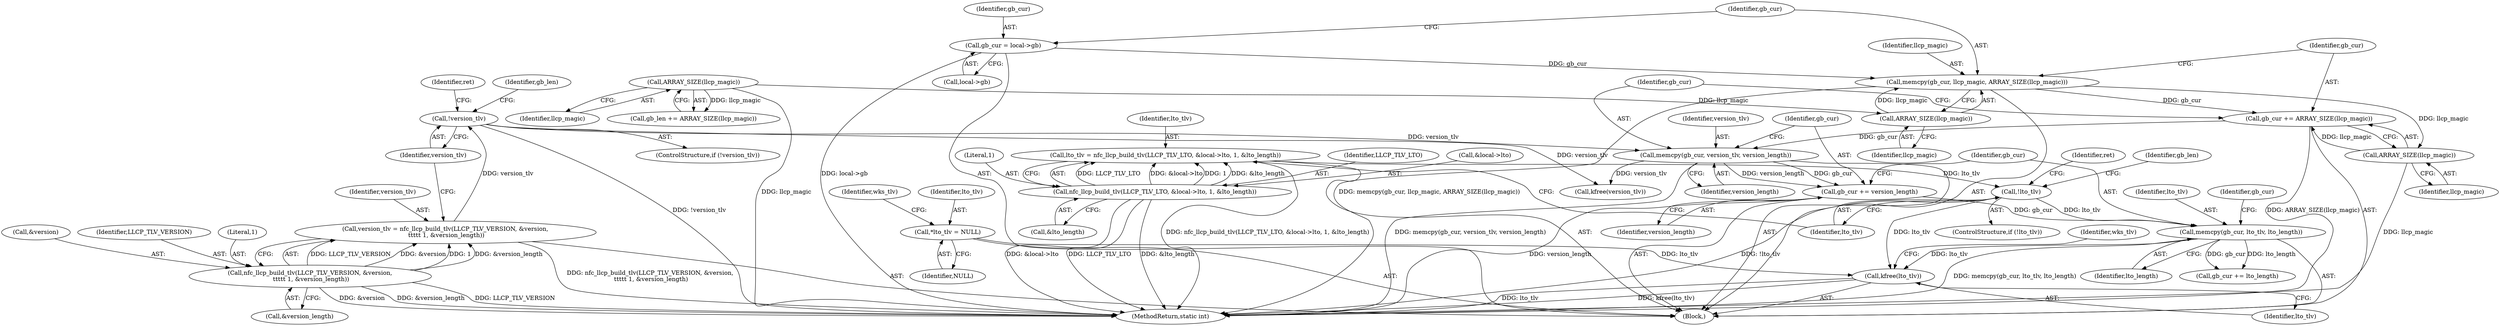 digraph "0_linux_58bdd544e2933a21a51eecf17c3f5f94038261b5_1@API" {
"1000304" [label="(Call,kfree(lto_tlv))"];
"1000114" [label="(Call,*lto_tlv = NULL)"];
"1000275" [label="(Call,memcpy(gb_cur, lto_tlv, lto_length))"];
"1000272" [label="(Call,gb_cur += version_length)"];
"1000268" [label="(Call,memcpy(gb_cur, version_tlv, version_length))"];
"1000264" [label="(Call,gb_cur += ARRAY_SIZE(llcp_magic))"];
"1000266" [label="(Call,ARRAY_SIZE(llcp_magic))"];
"1000259" [label="(Call,memcpy(gb_cur, llcp_magic, ARRAY_SIZE(llcp_magic)))"];
"1000254" [label="(Call,gb_cur = local->gb)"];
"1000262" [label="(Call,ARRAY_SIZE(llcp_magic))"];
"1000242" [label="(Call,ARRAY_SIZE(llcp_magic))"];
"1000153" [label="(Call,!version_tlv)"];
"1000143" [label="(Call,version_tlv = nfc_llcp_build_tlv(LLCP_TLV_VERSION, &version,\n \t\t\t\t\t 1, &version_length))"];
"1000145" [label="(Call,nfc_llcp_build_tlv(LLCP_TLV_VERSION, &version,\n \t\t\t\t\t 1, &version_length))"];
"1000176" [label="(Call,!lto_tlv)"];
"1000164" [label="(Call,lto_tlv = nfc_llcp_build_tlv(LLCP_TLV_LTO, &local->lto, 1, &lto_length))"];
"1000166" [label="(Call,nfc_llcp_build_tlv(LLCP_TLV_LTO, &local->lto, 1, &lto_length))"];
"1000278" [label="(Identifier,lto_length)"];
"1000279" [label="(Call,gb_cur += lto_length)"];
"1000166" [label="(Call,nfc_llcp_build_tlv(LLCP_TLV_LTO, &local->lto, 1, &lto_length))"];
"1000242" [label="(Call,ARRAY_SIZE(llcp_magic))"];
"1000307" [label="(Identifier,wks_tlv)"];
"1000175" [label="(ControlStructure,if (!lto_tlv))"];
"1000243" [label="(Identifier,llcp_magic)"];
"1000267" [label="(Identifier,llcp_magic)"];
"1000273" [label="(Identifier,gb_cur)"];
"1000177" [label="(Identifier,lto_tlv)"];
"1000143" [label="(Call,version_tlv = nfc_llcp_build_tlv(LLCP_TLV_VERSION, &version,\n \t\t\t\t\t 1, &version_length))"];
"1000256" [label="(Call,local->gb)"];
"1000270" [label="(Identifier,version_tlv)"];
"1000167" [label="(Identifier,LLCP_TLV_LTO)"];
"1000180" [label="(Identifier,ret)"];
"1000157" [label="(Identifier,ret)"];
"1000277" [label="(Identifier,lto_tlv)"];
"1000165" [label="(Identifier,lto_tlv)"];
"1000305" [label="(Identifier,lto_tlv)"];
"1000164" [label="(Call,lto_tlv = nfc_llcp_build_tlv(LLCP_TLV_LTO, &local->lto, 1, &lto_length))"];
"1000119" [label="(Identifier,wks_tlv)"];
"1000271" [label="(Identifier,version_length)"];
"1000147" [label="(Call,&version)"];
"1000312" [label="(MethodReturn,static int)"];
"1000264" [label="(Call,gb_cur += ARRAY_SIZE(llcp_magic))"];
"1000146" [label="(Identifier,LLCP_TLV_VERSION)"];
"1000153" [label="(Call,!version_tlv)"];
"1000240" [label="(Call,gb_len += ARRAY_SIZE(llcp_magic))"];
"1000266" [label="(Call,ARRAY_SIZE(llcp_magic))"];
"1000154" [label="(Identifier,version_tlv)"];
"1000162" [label="(Identifier,gb_len)"];
"1000265" [label="(Identifier,gb_cur)"];
"1000304" [label="(Call,kfree(lto_tlv))"];
"1000255" [label="(Identifier,gb_cur)"];
"1000168" [label="(Call,&local->lto)"];
"1000102" [label="(Block,)"];
"1000275" [label="(Call,memcpy(gb_cur, lto_tlv, lto_length))"];
"1000149" [label="(Literal,1)"];
"1000116" [label="(Identifier,NULL)"];
"1000269" [label="(Identifier,gb_cur)"];
"1000115" [label="(Identifier,lto_tlv)"];
"1000272" [label="(Call,gb_cur += version_length)"];
"1000268" [label="(Call,memcpy(gb_cur, version_tlv, version_length))"];
"1000263" [label="(Identifier,llcp_magic)"];
"1000176" [label="(Call,!lto_tlv)"];
"1000274" [label="(Identifier,version_length)"];
"1000280" [label="(Identifier,gb_cur)"];
"1000114" [label="(Call,*lto_tlv = NULL)"];
"1000260" [label="(Identifier,gb_cur)"];
"1000261" [label="(Identifier,llcp_magic)"];
"1000276" [label="(Identifier,gb_cur)"];
"1000152" [label="(ControlStructure,if (!version_tlv))"];
"1000145" [label="(Call,nfc_llcp_build_tlv(LLCP_TLV_VERSION, &version,\n \t\t\t\t\t 1, &version_length))"];
"1000173" [label="(Call,&lto_length)"];
"1000150" [label="(Call,&version_length)"];
"1000259" [label="(Call,memcpy(gb_cur, llcp_magic, ARRAY_SIZE(llcp_magic)))"];
"1000172" [label="(Literal,1)"];
"1000185" [label="(Identifier,gb_len)"];
"1000262" [label="(Call,ARRAY_SIZE(llcp_magic))"];
"1000302" [label="(Call,kfree(version_tlv))"];
"1000144" [label="(Identifier,version_tlv)"];
"1000254" [label="(Call,gb_cur = local->gb)"];
"1000304" -> "1000102"  [label="AST: "];
"1000304" -> "1000305"  [label="CFG: "];
"1000305" -> "1000304"  [label="AST: "];
"1000307" -> "1000304"  [label="CFG: "];
"1000304" -> "1000312"  [label="DDG: kfree(lto_tlv)"];
"1000304" -> "1000312"  [label="DDG: lto_tlv"];
"1000114" -> "1000304"  [label="DDG: lto_tlv"];
"1000275" -> "1000304"  [label="DDG: lto_tlv"];
"1000176" -> "1000304"  [label="DDG: lto_tlv"];
"1000114" -> "1000102"  [label="AST: "];
"1000114" -> "1000116"  [label="CFG: "];
"1000115" -> "1000114"  [label="AST: "];
"1000116" -> "1000114"  [label="AST: "];
"1000119" -> "1000114"  [label="CFG: "];
"1000275" -> "1000102"  [label="AST: "];
"1000275" -> "1000278"  [label="CFG: "];
"1000276" -> "1000275"  [label="AST: "];
"1000277" -> "1000275"  [label="AST: "];
"1000278" -> "1000275"  [label="AST: "];
"1000280" -> "1000275"  [label="CFG: "];
"1000275" -> "1000312"  [label="DDG: memcpy(gb_cur, lto_tlv, lto_length)"];
"1000272" -> "1000275"  [label="DDG: gb_cur"];
"1000176" -> "1000275"  [label="DDG: lto_tlv"];
"1000275" -> "1000279"  [label="DDG: lto_length"];
"1000275" -> "1000279"  [label="DDG: gb_cur"];
"1000272" -> "1000102"  [label="AST: "];
"1000272" -> "1000274"  [label="CFG: "];
"1000273" -> "1000272"  [label="AST: "];
"1000274" -> "1000272"  [label="AST: "];
"1000276" -> "1000272"  [label="CFG: "];
"1000272" -> "1000312"  [label="DDG: version_length"];
"1000268" -> "1000272"  [label="DDG: version_length"];
"1000268" -> "1000272"  [label="DDG: gb_cur"];
"1000268" -> "1000102"  [label="AST: "];
"1000268" -> "1000271"  [label="CFG: "];
"1000269" -> "1000268"  [label="AST: "];
"1000270" -> "1000268"  [label="AST: "];
"1000271" -> "1000268"  [label="AST: "];
"1000273" -> "1000268"  [label="CFG: "];
"1000268" -> "1000312"  [label="DDG: memcpy(gb_cur, version_tlv, version_length)"];
"1000264" -> "1000268"  [label="DDG: gb_cur"];
"1000153" -> "1000268"  [label="DDG: version_tlv"];
"1000268" -> "1000302"  [label="DDG: version_tlv"];
"1000264" -> "1000102"  [label="AST: "];
"1000264" -> "1000266"  [label="CFG: "];
"1000265" -> "1000264"  [label="AST: "];
"1000266" -> "1000264"  [label="AST: "];
"1000269" -> "1000264"  [label="CFG: "];
"1000264" -> "1000312"  [label="DDG: ARRAY_SIZE(llcp_magic)"];
"1000266" -> "1000264"  [label="DDG: llcp_magic"];
"1000259" -> "1000264"  [label="DDG: gb_cur"];
"1000266" -> "1000267"  [label="CFG: "];
"1000267" -> "1000266"  [label="AST: "];
"1000266" -> "1000312"  [label="DDG: llcp_magic"];
"1000259" -> "1000266"  [label="DDG: llcp_magic"];
"1000259" -> "1000102"  [label="AST: "];
"1000259" -> "1000262"  [label="CFG: "];
"1000260" -> "1000259"  [label="AST: "];
"1000261" -> "1000259"  [label="AST: "];
"1000262" -> "1000259"  [label="AST: "];
"1000265" -> "1000259"  [label="CFG: "];
"1000259" -> "1000312"  [label="DDG: memcpy(gb_cur, llcp_magic, ARRAY_SIZE(llcp_magic))"];
"1000254" -> "1000259"  [label="DDG: gb_cur"];
"1000262" -> "1000259"  [label="DDG: llcp_magic"];
"1000254" -> "1000102"  [label="AST: "];
"1000254" -> "1000256"  [label="CFG: "];
"1000255" -> "1000254"  [label="AST: "];
"1000256" -> "1000254"  [label="AST: "];
"1000260" -> "1000254"  [label="CFG: "];
"1000254" -> "1000312"  [label="DDG: local->gb"];
"1000262" -> "1000263"  [label="CFG: "];
"1000263" -> "1000262"  [label="AST: "];
"1000242" -> "1000262"  [label="DDG: llcp_magic"];
"1000242" -> "1000240"  [label="AST: "];
"1000242" -> "1000243"  [label="CFG: "];
"1000243" -> "1000242"  [label="AST: "];
"1000240" -> "1000242"  [label="CFG: "];
"1000242" -> "1000312"  [label="DDG: llcp_magic"];
"1000242" -> "1000240"  [label="DDG: llcp_magic"];
"1000153" -> "1000152"  [label="AST: "];
"1000153" -> "1000154"  [label="CFG: "];
"1000154" -> "1000153"  [label="AST: "];
"1000157" -> "1000153"  [label="CFG: "];
"1000162" -> "1000153"  [label="CFG: "];
"1000153" -> "1000312"  [label="DDG: !version_tlv"];
"1000143" -> "1000153"  [label="DDG: version_tlv"];
"1000153" -> "1000302"  [label="DDG: version_tlv"];
"1000143" -> "1000102"  [label="AST: "];
"1000143" -> "1000145"  [label="CFG: "];
"1000144" -> "1000143"  [label="AST: "];
"1000145" -> "1000143"  [label="AST: "];
"1000154" -> "1000143"  [label="CFG: "];
"1000143" -> "1000312"  [label="DDG: nfc_llcp_build_tlv(LLCP_TLV_VERSION, &version,\n \t\t\t\t\t 1, &version_length)"];
"1000145" -> "1000143"  [label="DDG: LLCP_TLV_VERSION"];
"1000145" -> "1000143"  [label="DDG: &version"];
"1000145" -> "1000143"  [label="DDG: 1"];
"1000145" -> "1000143"  [label="DDG: &version_length"];
"1000145" -> "1000150"  [label="CFG: "];
"1000146" -> "1000145"  [label="AST: "];
"1000147" -> "1000145"  [label="AST: "];
"1000149" -> "1000145"  [label="AST: "];
"1000150" -> "1000145"  [label="AST: "];
"1000145" -> "1000312"  [label="DDG: &version_length"];
"1000145" -> "1000312"  [label="DDG: LLCP_TLV_VERSION"];
"1000145" -> "1000312"  [label="DDG: &version"];
"1000176" -> "1000175"  [label="AST: "];
"1000176" -> "1000177"  [label="CFG: "];
"1000177" -> "1000176"  [label="AST: "];
"1000180" -> "1000176"  [label="CFG: "];
"1000185" -> "1000176"  [label="CFG: "];
"1000176" -> "1000312"  [label="DDG: !lto_tlv"];
"1000164" -> "1000176"  [label="DDG: lto_tlv"];
"1000164" -> "1000102"  [label="AST: "];
"1000164" -> "1000166"  [label="CFG: "];
"1000165" -> "1000164"  [label="AST: "];
"1000166" -> "1000164"  [label="AST: "];
"1000177" -> "1000164"  [label="CFG: "];
"1000164" -> "1000312"  [label="DDG: nfc_llcp_build_tlv(LLCP_TLV_LTO, &local->lto, 1, &lto_length)"];
"1000166" -> "1000164"  [label="DDG: LLCP_TLV_LTO"];
"1000166" -> "1000164"  [label="DDG: &local->lto"];
"1000166" -> "1000164"  [label="DDG: 1"];
"1000166" -> "1000164"  [label="DDG: &lto_length"];
"1000166" -> "1000173"  [label="CFG: "];
"1000167" -> "1000166"  [label="AST: "];
"1000168" -> "1000166"  [label="AST: "];
"1000172" -> "1000166"  [label="AST: "];
"1000173" -> "1000166"  [label="AST: "];
"1000166" -> "1000312"  [label="DDG: &local->lto"];
"1000166" -> "1000312"  [label="DDG: LLCP_TLV_LTO"];
"1000166" -> "1000312"  [label="DDG: &lto_length"];
}
